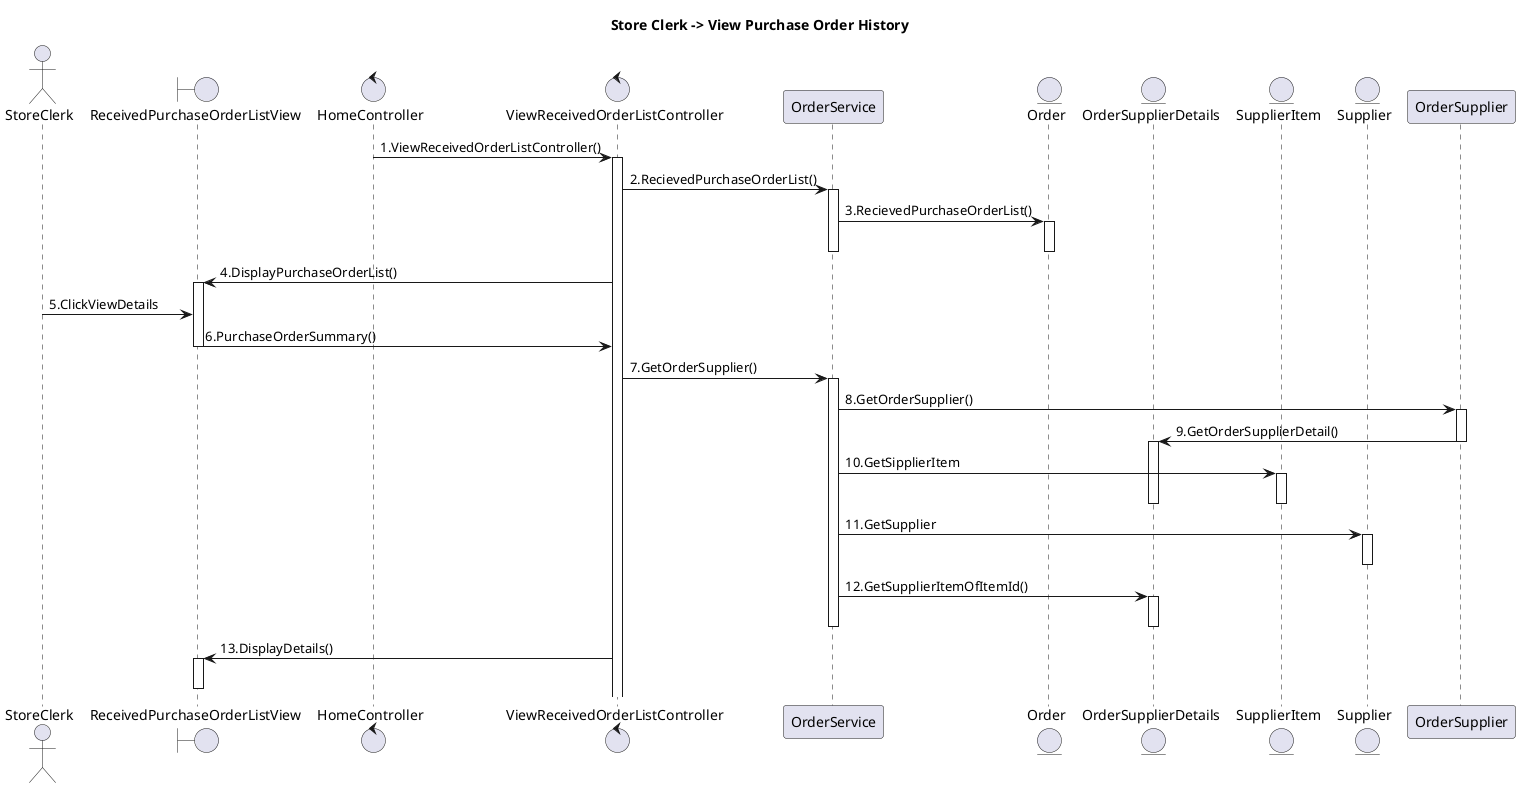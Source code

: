 @startuml
title "Store Clerk -> View Purchase Order History"
actor StoreClerk
boundary ReceivedPurchaseOrderListView
control HomeController
control ViewReceivedOrderListController
Participant OrderService
entity Order
entity OrderSupplierDetails
entity SupplierItem
entity Supplier


HomeController -> ViewReceivedOrderListController: 1.ViewReceivedOrderListController()
activate ViewReceivedOrderListController
ViewReceivedOrderListController->OrderService: 2.RecievedPurchaseOrderList()
activate OrderService
OrderService->Order: 3.RecievedPurchaseOrderList()
activate Order
deactivate Order
deactivate OrderService
ViewReceivedOrderListController->ReceivedPurchaseOrderListView: 4.DisplayPurchaseOrderList()
activate ReceivedPurchaseOrderListView
StoreClerk->ReceivedPurchaseOrderListView: 5.ClickViewDetails
ReceivedPurchaseOrderListView->ViewReceivedOrderListController: 6.PurchaseOrderSummary()
deactivate ReceivedPurchaseOrderListView
ViewReceivedOrderListController->OrderService: 7.GetOrderSupplier()
activate OrderService
OrderService->OrderSupplier: 8.GetOrderSupplier()
activate OrderSupplier
OrderSupplier->OrderSupplierDetails: 9.GetOrderSupplierDetail()
deactivate OrderSupplier
activate OrderSupplierDetails
deactivate OrderSupplierDetails
OrderService->SupplierItem: 10.GetSipplierItem
activate SupplierItem
deactivate SupplierItem
deactivate OrderSupplierDetails
OrderService->Supplier: 11.GetSupplier
activate Supplier
deactivate Supplier
OrderService->OrderSupplierDetails: 12.GetSupplierItemOfItemId()
activate OrderSupplierDetails
deactivate OrderSupplierDetails
deactivate OrderService
ViewReceivedOrderListController->ReceivedPurchaseOrderListView: 13.DisplayDetails()
activate ReceivedPurchaseOrderListView
deactivate ReceivedPurchaseOrderListView

@enduml